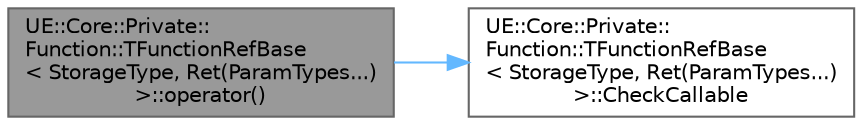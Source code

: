 digraph "UE::Core::Private::Function::TFunctionRefBase&lt; StorageType, Ret(ParamTypes...)&gt;::operator()"
{
 // INTERACTIVE_SVG=YES
 // LATEX_PDF_SIZE
  bgcolor="transparent";
  edge [fontname=Helvetica,fontsize=10,labelfontname=Helvetica,labelfontsize=10];
  node [fontname=Helvetica,fontsize=10,shape=box,height=0.2,width=0.4];
  rankdir="LR";
  Node1 [id="Node000001",label="UE::Core::Private::\lFunction::TFunctionRefBase\l\< StorageType, Ret(ParamTypes...)\l\>::operator()",height=0.2,width=0.4,color="gray40", fillcolor="grey60", style="filled", fontcolor="black",tooltip=" "];
  Node1 -> Node2 [id="edge1_Node000001_Node000002",color="steelblue1",style="solid",tooltip=" "];
  Node2 [id="Node000002",label="UE::Core::Private::\lFunction::TFunctionRefBase\l\< StorageType, Ret(ParamTypes...)\l\>::CheckCallable",height=0.2,width=0.4,color="grey40", fillcolor="white", style="filled",URL="$db/d29/structUE_1_1Core_1_1Private_1_1Function_1_1TFunctionRefBase_3_01StorageType_00_01Ret_07ParamTypes_8_8_8_08_4.html#a6a3f6b89c127df3719d3a2010dd3887c",tooltip=" "];
}
